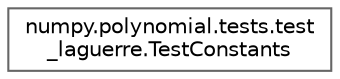 digraph "Graphical Class Hierarchy"
{
 // LATEX_PDF_SIZE
  bgcolor="transparent";
  edge [fontname=Helvetica,fontsize=10,labelfontname=Helvetica,labelfontsize=10];
  node [fontname=Helvetica,fontsize=10,shape=box,height=0.2,width=0.4];
  rankdir="LR";
  Node0 [id="Node000000",label="numpy.polynomial.tests.test\l_laguerre.TestConstants",height=0.2,width=0.4,color="grey40", fillcolor="white", style="filled",URL="$db/d9e/classnumpy_1_1polynomial_1_1tests_1_1test__laguerre_1_1TestConstants.html",tooltip=" "];
}
